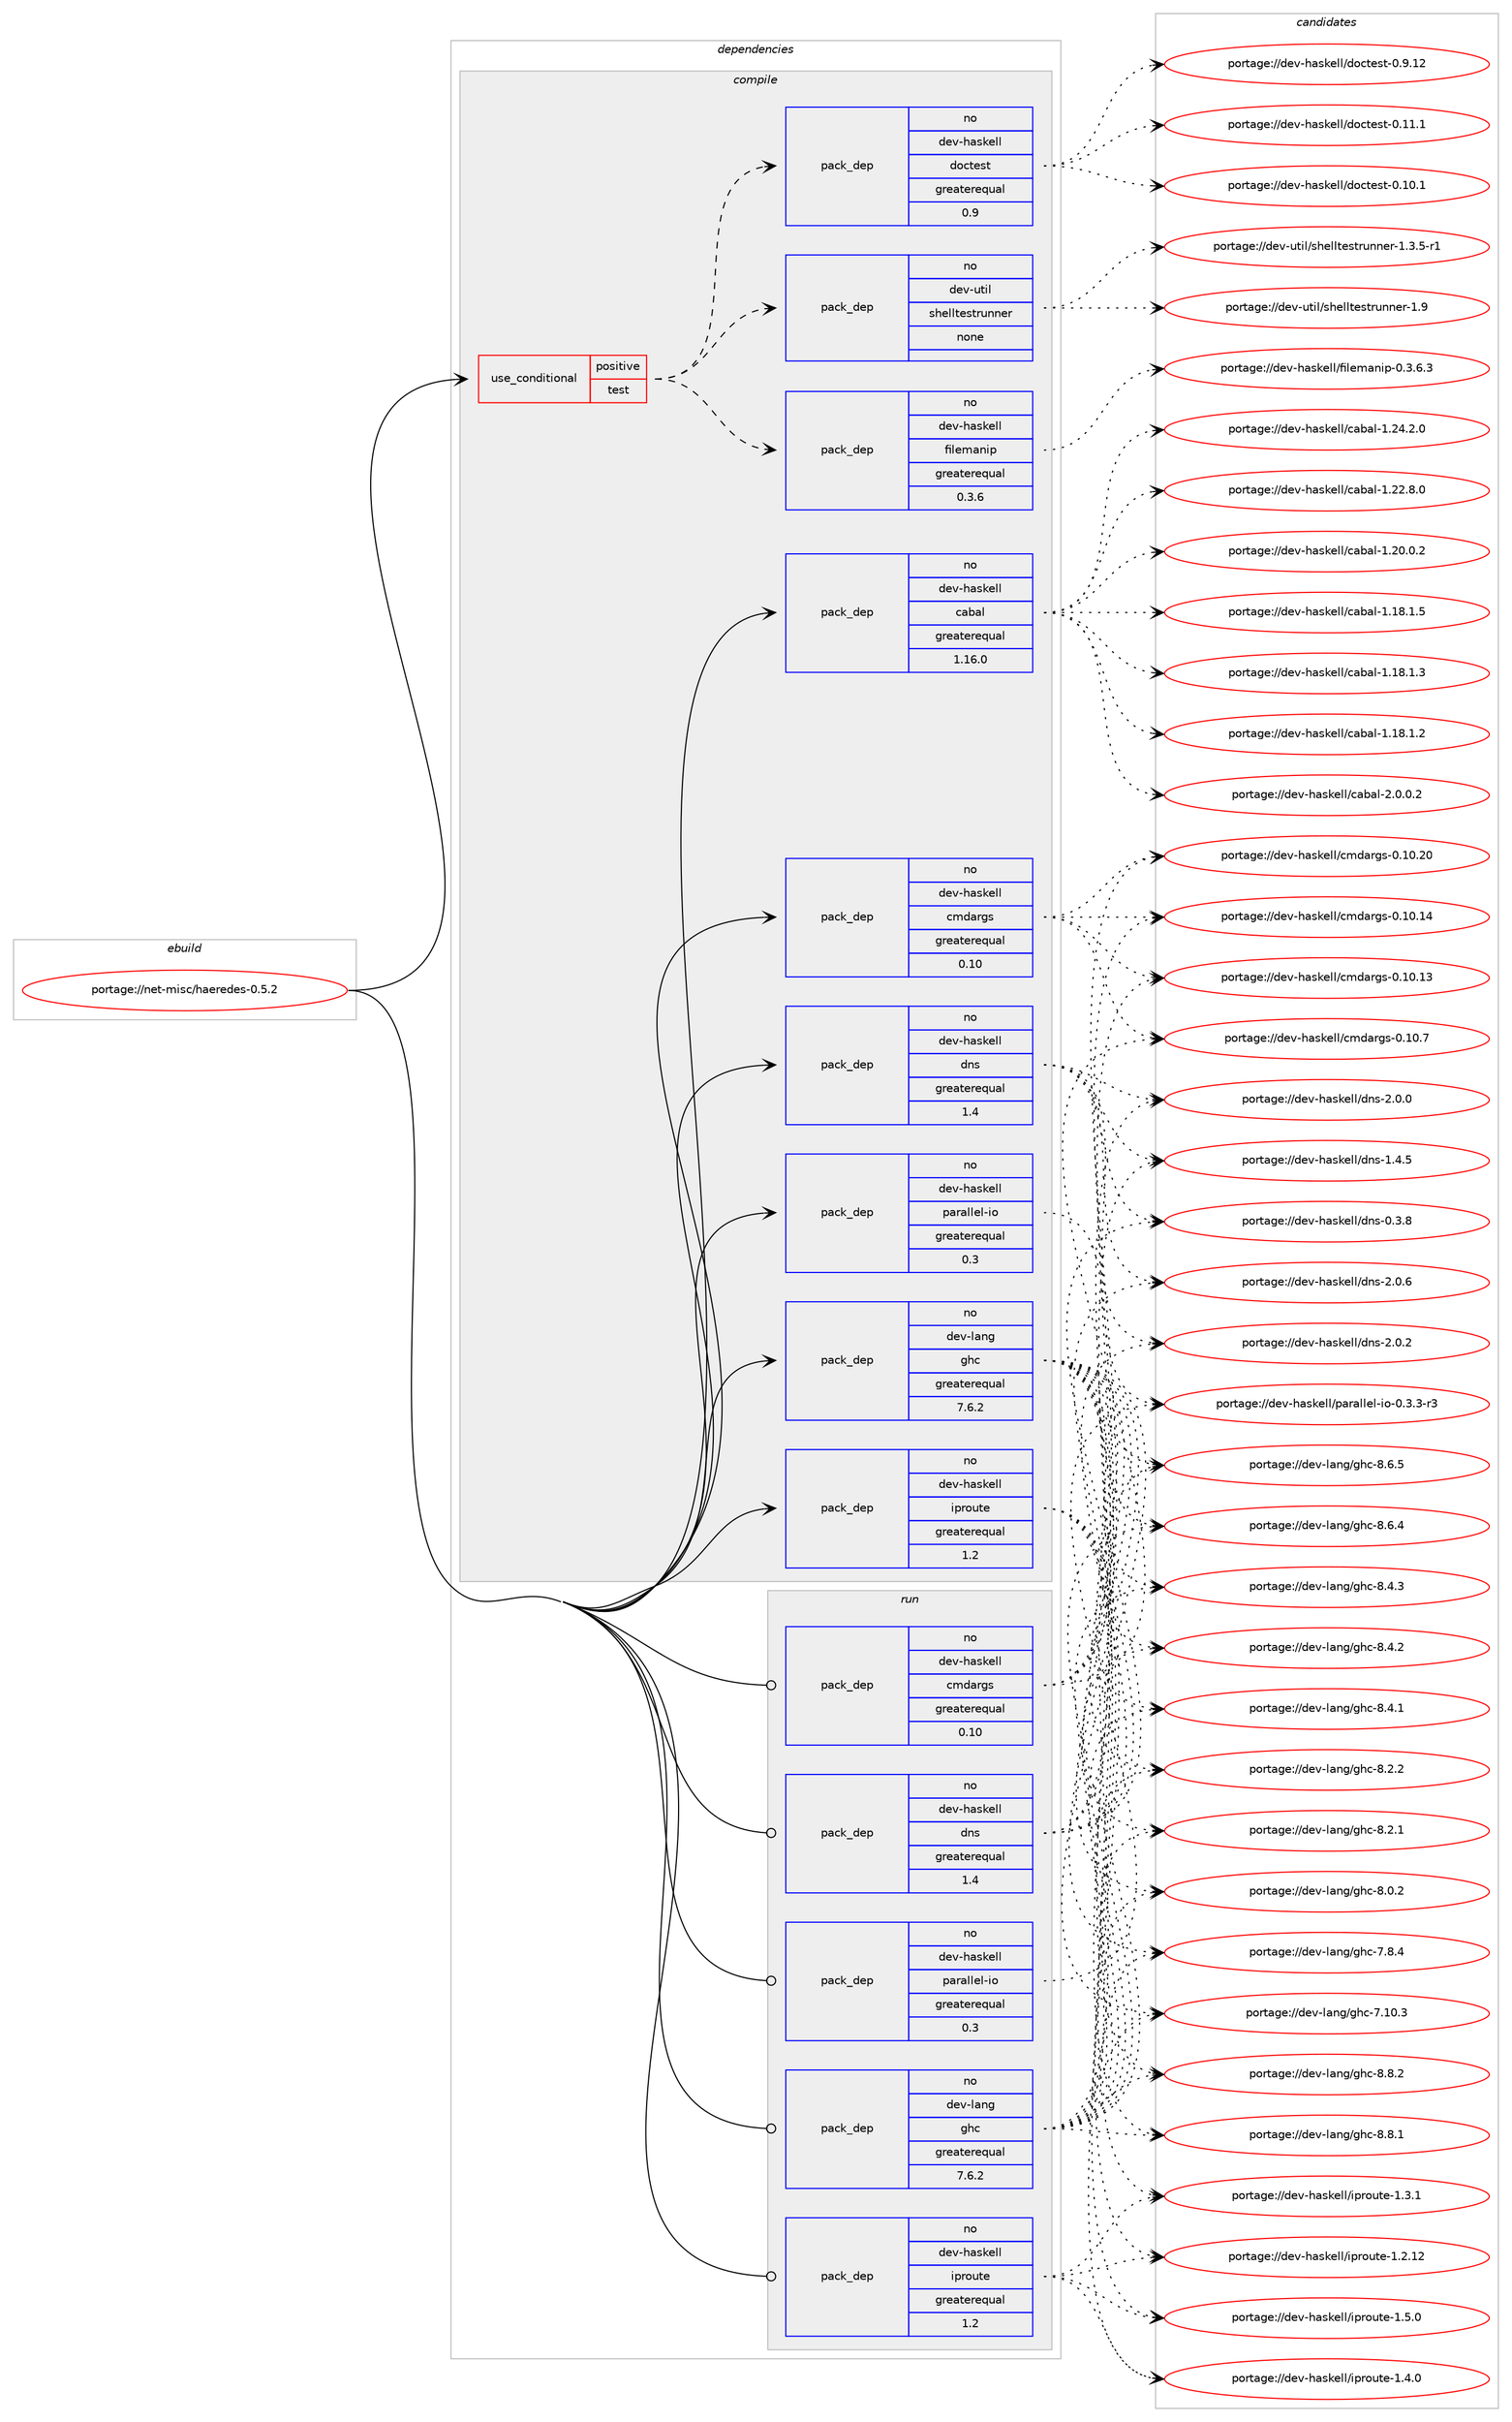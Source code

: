 digraph prolog {

# *************
# Graph options
# *************

newrank=true;
concentrate=true;
compound=true;
graph [rankdir=LR,fontname=Helvetica,fontsize=10,ranksep=1.5];#, ranksep=2.5, nodesep=0.2];
edge  [arrowhead=vee];
node  [fontname=Helvetica,fontsize=10];

# **********
# The ebuild
# **********

subgraph cluster_leftcol {
color=gray;
rank=same;
label=<<i>ebuild</i>>;
id [label="portage://net-misc/haeredes-0.5.2", color=red, width=4, href="../net-misc/haeredes-0.5.2.svg"];
}

# ****************
# The dependencies
# ****************

subgraph cluster_midcol {
color=gray;
label=<<i>dependencies</i>>;
subgraph cluster_compile {
fillcolor="#eeeeee";
style=filled;
label=<<i>compile</i>>;
subgraph cond5447 {
dependency32662 [label=<<TABLE BORDER="0" CELLBORDER="1" CELLSPACING="0" CELLPADDING="4"><TR><TD ROWSPAN="3" CELLPADDING="10">use_conditional</TD></TR><TR><TD>positive</TD></TR><TR><TD>test</TD></TR></TABLE>>, shape=none, color=red];
subgraph pack26432 {
dependency32663 [label=<<TABLE BORDER="0" CELLBORDER="1" CELLSPACING="0" CELLPADDING="4" WIDTH="220"><TR><TD ROWSPAN="6" CELLPADDING="30">pack_dep</TD></TR><TR><TD WIDTH="110">no</TD></TR><TR><TD>dev-haskell</TD></TR><TR><TD>doctest</TD></TR><TR><TD>greaterequal</TD></TR><TR><TD>0.9</TD></TR></TABLE>>, shape=none, color=blue];
}
dependency32662:e -> dependency32663:w [weight=20,style="dashed",arrowhead="vee"];
subgraph pack26433 {
dependency32664 [label=<<TABLE BORDER="0" CELLBORDER="1" CELLSPACING="0" CELLPADDING="4" WIDTH="220"><TR><TD ROWSPAN="6" CELLPADDING="30">pack_dep</TD></TR><TR><TD WIDTH="110">no</TD></TR><TR><TD>dev-haskell</TD></TR><TR><TD>filemanip</TD></TR><TR><TD>greaterequal</TD></TR><TR><TD>0.3.6</TD></TR></TABLE>>, shape=none, color=blue];
}
dependency32662:e -> dependency32664:w [weight=20,style="dashed",arrowhead="vee"];
subgraph pack26434 {
dependency32665 [label=<<TABLE BORDER="0" CELLBORDER="1" CELLSPACING="0" CELLPADDING="4" WIDTH="220"><TR><TD ROWSPAN="6" CELLPADDING="30">pack_dep</TD></TR><TR><TD WIDTH="110">no</TD></TR><TR><TD>dev-util</TD></TR><TR><TD>shelltestrunner</TD></TR><TR><TD>none</TD></TR><TR><TD></TD></TR></TABLE>>, shape=none, color=blue];
}
dependency32662:e -> dependency32665:w [weight=20,style="dashed",arrowhead="vee"];
}
id:e -> dependency32662:w [weight=20,style="solid",arrowhead="vee"];
subgraph pack26435 {
dependency32666 [label=<<TABLE BORDER="0" CELLBORDER="1" CELLSPACING="0" CELLPADDING="4" WIDTH="220"><TR><TD ROWSPAN="6" CELLPADDING="30">pack_dep</TD></TR><TR><TD WIDTH="110">no</TD></TR><TR><TD>dev-haskell</TD></TR><TR><TD>cabal</TD></TR><TR><TD>greaterequal</TD></TR><TR><TD>1.16.0</TD></TR></TABLE>>, shape=none, color=blue];
}
id:e -> dependency32666:w [weight=20,style="solid",arrowhead="vee"];
subgraph pack26436 {
dependency32667 [label=<<TABLE BORDER="0" CELLBORDER="1" CELLSPACING="0" CELLPADDING="4" WIDTH="220"><TR><TD ROWSPAN="6" CELLPADDING="30">pack_dep</TD></TR><TR><TD WIDTH="110">no</TD></TR><TR><TD>dev-haskell</TD></TR><TR><TD>cmdargs</TD></TR><TR><TD>greaterequal</TD></TR><TR><TD>0.10</TD></TR></TABLE>>, shape=none, color=blue];
}
id:e -> dependency32667:w [weight=20,style="solid",arrowhead="vee"];
subgraph pack26437 {
dependency32668 [label=<<TABLE BORDER="0" CELLBORDER="1" CELLSPACING="0" CELLPADDING="4" WIDTH="220"><TR><TD ROWSPAN="6" CELLPADDING="30">pack_dep</TD></TR><TR><TD WIDTH="110">no</TD></TR><TR><TD>dev-haskell</TD></TR><TR><TD>dns</TD></TR><TR><TD>greaterequal</TD></TR><TR><TD>1.4</TD></TR></TABLE>>, shape=none, color=blue];
}
id:e -> dependency32668:w [weight=20,style="solid",arrowhead="vee"];
subgraph pack26438 {
dependency32669 [label=<<TABLE BORDER="0" CELLBORDER="1" CELLSPACING="0" CELLPADDING="4" WIDTH="220"><TR><TD ROWSPAN="6" CELLPADDING="30">pack_dep</TD></TR><TR><TD WIDTH="110">no</TD></TR><TR><TD>dev-haskell</TD></TR><TR><TD>iproute</TD></TR><TR><TD>greaterequal</TD></TR><TR><TD>1.2</TD></TR></TABLE>>, shape=none, color=blue];
}
id:e -> dependency32669:w [weight=20,style="solid",arrowhead="vee"];
subgraph pack26439 {
dependency32670 [label=<<TABLE BORDER="0" CELLBORDER="1" CELLSPACING="0" CELLPADDING="4" WIDTH="220"><TR><TD ROWSPAN="6" CELLPADDING="30">pack_dep</TD></TR><TR><TD WIDTH="110">no</TD></TR><TR><TD>dev-haskell</TD></TR><TR><TD>parallel-io</TD></TR><TR><TD>greaterequal</TD></TR><TR><TD>0.3</TD></TR></TABLE>>, shape=none, color=blue];
}
id:e -> dependency32670:w [weight=20,style="solid",arrowhead="vee"];
subgraph pack26440 {
dependency32671 [label=<<TABLE BORDER="0" CELLBORDER="1" CELLSPACING="0" CELLPADDING="4" WIDTH="220"><TR><TD ROWSPAN="6" CELLPADDING="30">pack_dep</TD></TR><TR><TD WIDTH="110">no</TD></TR><TR><TD>dev-lang</TD></TR><TR><TD>ghc</TD></TR><TR><TD>greaterequal</TD></TR><TR><TD>7.6.2</TD></TR></TABLE>>, shape=none, color=blue];
}
id:e -> dependency32671:w [weight=20,style="solid",arrowhead="vee"];
}
subgraph cluster_compileandrun {
fillcolor="#eeeeee";
style=filled;
label=<<i>compile and run</i>>;
}
subgraph cluster_run {
fillcolor="#eeeeee";
style=filled;
label=<<i>run</i>>;
subgraph pack26441 {
dependency32672 [label=<<TABLE BORDER="0" CELLBORDER="1" CELLSPACING="0" CELLPADDING="4" WIDTH="220"><TR><TD ROWSPAN="6" CELLPADDING="30">pack_dep</TD></TR><TR><TD WIDTH="110">no</TD></TR><TR><TD>dev-haskell</TD></TR><TR><TD>cmdargs</TD></TR><TR><TD>greaterequal</TD></TR><TR><TD>0.10</TD></TR></TABLE>>, shape=none, color=blue];
}
id:e -> dependency32672:w [weight=20,style="solid",arrowhead="odot"];
subgraph pack26442 {
dependency32673 [label=<<TABLE BORDER="0" CELLBORDER="1" CELLSPACING="0" CELLPADDING="4" WIDTH="220"><TR><TD ROWSPAN="6" CELLPADDING="30">pack_dep</TD></TR><TR><TD WIDTH="110">no</TD></TR><TR><TD>dev-haskell</TD></TR><TR><TD>dns</TD></TR><TR><TD>greaterequal</TD></TR><TR><TD>1.4</TD></TR></TABLE>>, shape=none, color=blue];
}
id:e -> dependency32673:w [weight=20,style="solid",arrowhead="odot"];
subgraph pack26443 {
dependency32674 [label=<<TABLE BORDER="0" CELLBORDER="1" CELLSPACING="0" CELLPADDING="4" WIDTH="220"><TR><TD ROWSPAN="6" CELLPADDING="30">pack_dep</TD></TR><TR><TD WIDTH="110">no</TD></TR><TR><TD>dev-haskell</TD></TR><TR><TD>iproute</TD></TR><TR><TD>greaterequal</TD></TR><TR><TD>1.2</TD></TR></TABLE>>, shape=none, color=blue];
}
id:e -> dependency32674:w [weight=20,style="solid",arrowhead="odot"];
subgraph pack26444 {
dependency32675 [label=<<TABLE BORDER="0" CELLBORDER="1" CELLSPACING="0" CELLPADDING="4" WIDTH="220"><TR><TD ROWSPAN="6" CELLPADDING="30">pack_dep</TD></TR><TR><TD WIDTH="110">no</TD></TR><TR><TD>dev-haskell</TD></TR><TR><TD>parallel-io</TD></TR><TR><TD>greaterequal</TD></TR><TR><TD>0.3</TD></TR></TABLE>>, shape=none, color=blue];
}
id:e -> dependency32675:w [weight=20,style="solid",arrowhead="odot"];
subgraph pack26445 {
dependency32676 [label=<<TABLE BORDER="0" CELLBORDER="1" CELLSPACING="0" CELLPADDING="4" WIDTH="220"><TR><TD ROWSPAN="6" CELLPADDING="30">pack_dep</TD></TR><TR><TD WIDTH="110">no</TD></TR><TR><TD>dev-lang</TD></TR><TR><TD>ghc</TD></TR><TR><TD>greaterequal</TD></TR><TR><TD>7.6.2</TD></TR></TABLE>>, shape=none, color=blue];
}
id:e -> dependency32676:w [weight=20,style="solid",arrowhead="odot"];
}
}

# **************
# The candidates
# **************

subgraph cluster_choices {
rank=same;
color=gray;
label=<<i>candidates</i>>;

subgraph choice26432 {
color=black;
nodesep=1;
choice1001011184510497115107101108108471001119911610111511645484657464950 [label="portage://dev-haskell/doctest-0.9.12", color=red, width=4,href="../dev-haskell/doctest-0.9.12.svg"];
choice1001011184510497115107101108108471001119911610111511645484649494649 [label="portage://dev-haskell/doctest-0.11.1", color=red, width=4,href="../dev-haskell/doctest-0.11.1.svg"];
choice1001011184510497115107101108108471001119911610111511645484649484649 [label="portage://dev-haskell/doctest-0.10.1", color=red, width=4,href="../dev-haskell/doctest-0.10.1.svg"];
dependency32663:e -> choice1001011184510497115107101108108471001119911610111511645484657464950:w [style=dotted,weight="100"];
dependency32663:e -> choice1001011184510497115107101108108471001119911610111511645484649494649:w [style=dotted,weight="100"];
dependency32663:e -> choice1001011184510497115107101108108471001119911610111511645484649484649:w [style=dotted,weight="100"];
}
subgraph choice26433 {
color=black;
nodesep=1;
choice100101118451049711510710110810847102105108101109971101051124548465146544651 [label="portage://dev-haskell/filemanip-0.3.6.3", color=red, width=4,href="../dev-haskell/filemanip-0.3.6.3.svg"];
dependency32664:e -> choice100101118451049711510710110810847102105108101109971101051124548465146544651:w [style=dotted,weight="100"];
}
subgraph choice26434 {
color=black;
nodesep=1;
choice100101118451171161051084711510410110810811610111511611411711011010111445494657 [label="portage://dev-util/shelltestrunner-1.9", color=red, width=4,href="../dev-util/shelltestrunner-1.9.svg"];
choice10010111845117116105108471151041011081081161011151161141171101101011144549465146534511449 [label="portage://dev-util/shelltestrunner-1.3.5-r1", color=red, width=4,href="../dev-util/shelltestrunner-1.3.5-r1.svg"];
dependency32665:e -> choice100101118451171161051084711510410110810811610111511611411711011010111445494657:w [style=dotted,weight="100"];
dependency32665:e -> choice10010111845117116105108471151041011081081161011151161141171101101011144549465146534511449:w [style=dotted,weight="100"];
}
subgraph choice26435 {
color=black;
nodesep=1;
choice100101118451049711510710110810847999798971084550464846484650 [label="portage://dev-haskell/cabal-2.0.0.2", color=red, width=4,href="../dev-haskell/cabal-2.0.0.2.svg"];
choice10010111845104971151071011081084799979897108454946505246504648 [label="portage://dev-haskell/cabal-1.24.2.0", color=red, width=4,href="../dev-haskell/cabal-1.24.2.0.svg"];
choice10010111845104971151071011081084799979897108454946505046564648 [label="portage://dev-haskell/cabal-1.22.8.0", color=red, width=4,href="../dev-haskell/cabal-1.22.8.0.svg"];
choice10010111845104971151071011081084799979897108454946504846484650 [label="portage://dev-haskell/cabal-1.20.0.2", color=red, width=4,href="../dev-haskell/cabal-1.20.0.2.svg"];
choice10010111845104971151071011081084799979897108454946495646494653 [label="portage://dev-haskell/cabal-1.18.1.5", color=red, width=4,href="../dev-haskell/cabal-1.18.1.5.svg"];
choice10010111845104971151071011081084799979897108454946495646494651 [label="portage://dev-haskell/cabal-1.18.1.3", color=red, width=4,href="../dev-haskell/cabal-1.18.1.3.svg"];
choice10010111845104971151071011081084799979897108454946495646494650 [label="portage://dev-haskell/cabal-1.18.1.2", color=red, width=4,href="../dev-haskell/cabal-1.18.1.2.svg"];
dependency32666:e -> choice100101118451049711510710110810847999798971084550464846484650:w [style=dotted,weight="100"];
dependency32666:e -> choice10010111845104971151071011081084799979897108454946505246504648:w [style=dotted,weight="100"];
dependency32666:e -> choice10010111845104971151071011081084799979897108454946505046564648:w [style=dotted,weight="100"];
dependency32666:e -> choice10010111845104971151071011081084799979897108454946504846484650:w [style=dotted,weight="100"];
dependency32666:e -> choice10010111845104971151071011081084799979897108454946495646494653:w [style=dotted,weight="100"];
dependency32666:e -> choice10010111845104971151071011081084799979897108454946495646494651:w [style=dotted,weight="100"];
dependency32666:e -> choice10010111845104971151071011081084799979897108454946495646494650:w [style=dotted,weight="100"];
}
subgraph choice26436 {
color=black;
nodesep=1;
choice100101118451049711510710110810847991091009711410311545484649484655 [label="portage://dev-haskell/cmdargs-0.10.7", color=red, width=4,href="../dev-haskell/cmdargs-0.10.7.svg"];
choice10010111845104971151071011081084799109100971141031154548464948465048 [label="portage://dev-haskell/cmdargs-0.10.20", color=red, width=4,href="../dev-haskell/cmdargs-0.10.20.svg"];
choice10010111845104971151071011081084799109100971141031154548464948464952 [label="portage://dev-haskell/cmdargs-0.10.14", color=red, width=4,href="../dev-haskell/cmdargs-0.10.14.svg"];
choice10010111845104971151071011081084799109100971141031154548464948464951 [label="portage://dev-haskell/cmdargs-0.10.13", color=red, width=4,href="../dev-haskell/cmdargs-0.10.13.svg"];
dependency32667:e -> choice100101118451049711510710110810847991091009711410311545484649484655:w [style=dotted,weight="100"];
dependency32667:e -> choice10010111845104971151071011081084799109100971141031154548464948465048:w [style=dotted,weight="100"];
dependency32667:e -> choice10010111845104971151071011081084799109100971141031154548464948464952:w [style=dotted,weight="100"];
dependency32667:e -> choice10010111845104971151071011081084799109100971141031154548464948464951:w [style=dotted,weight="100"];
}
subgraph choice26437 {
color=black;
nodesep=1;
choice100101118451049711510710110810847100110115455046484654 [label="portage://dev-haskell/dns-2.0.6", color=red, width=4,href="../dev-haskell/dns-2.0.6.svg"];
choice100101118451049711510710110810847100110115455046484650 [label="portage://dev-haskell/dns-2.0.2", color=red, width=4,href="../dev-haskell/dns-2.0.2.svg"];
choice100101118451049711510710110810847100110115455046484648 [label="portage://dev-haskell/dns-2.0.0", color=red, width=4,href="../dev-haskell/dns-2.0.0.svg"];
choice100101118451049711510710110810847100110115454946524653 [label="portage://dev-haskell/dns-1.4.5", color=red, width=4,href="../dev-haskell/dns-1.4.5.svg"];
choice100101118451049711510710110810847100110115454846514656 [label="portage://dev-haskell/dns-0.3.8", color=red, width=4,href="../dev-haskell/dns-0.3.8.svg"];
dependency32668:e -> choice100101118451049711510710110810847100110115455046484654:w [style=dotted,weight="100"];
dependency32668:e -> choice100101118451049711510710110810847100110115455046484650:w [style=dotted,weight="100"];
dependency32668:e -> choice100101118451049711510710110810847100110115455046484648:w [style=dotted,weight="100"];
dependency32668:e -> choice100101118451049711510710110810847100110115454946524653:w [style=dotted,weight="100"];
dependency32668:e -> choice100101118451049711510710110810847100110115454846514656:w [style=dotted,weight="100"];
}
subgraph choice26438 {
color=black;
nodesep=1;
choice100101118451049711510710110810847105112114111117116101454946534648 [label="portage://dev-haskell/iproute-1.5.0", color=red, width=4,href="../dev-haskell/iproute-1.5.0.svg"];
choice100101118451049711510710110810847105112114111117116101454946524648 [label="portage://dev-haskell/iproute-1.4.0", color=red, width=4,href="../dev-haskell/iproute-1.4.0.svg"];
choice100101118451049711510710110810847105112114111117116101454946514649 [label="portage://dev-haskell/iproute-1.3.1", color=red, width=4,href="../dev-haskell/iproute-1.3.1.svg"];
choice10010111845104971151071011081084710511211411111711610145494650464950 [label="portage://dev-haskell/iproute-1.2.12", color=red, width=4,href="../dev-haskell/iproute-1.2.12.svg"];
dependency32669:e -> choice100101118451049711510710110810847105112114111117116101454946534648:w [style=dotted,weight="100"];
dependency32669:e -> choice100101118451049711510710110810847105112114111117116101454946524648:w [style=dotted,weight="100"];
dependency32669:e -> choice100101118451049711510710110810847105112114111117116101454946514649:w [style=dotted,weight="100"];
dependency32669:e -> choice10010111845104971151071011081084710511211411111711610145494650464950:w [style=dotted,weight="100"];
}
subgraph choice26439 {
color=black;
nodesep=1;
choice1001011184510497115107101108108471129711497108108101108451051114548465146514511451 [label="portage://dev-haskell/parallel-io-0.3.3-r3", color=red, width=4,href="../dev-haskell/parallel-io-0.3.3-r3.svg"];
dependency32670:e -> choice1001011184510497115107101108108471129711497108108101108451051114548465146514511451:w [style=dotted,weight="100"];
}
subgraph choice26440 {
color=black;
nodesep=1;
choice10010111845108971101034710310499455646564650 [label="portage://dev-lang/ghc-8.8.2", color=red, width=4,href="../dev-lang/ghc-8.8.2.svg"];
choice10010111845108971101034710310499455646564649 [label="portage://dev-lang/ghc-8.8.1", color=red, width=4,href="../dev-lang/ghc-8.8.1.svg"];
choice10010111845108971101034710310499455646544653 [label="portage://dev-lang/ghc-8.6.5", color=red, width=4,href="../dev-lang/ghc-8.6.5.svg"];
choice10010111845108971101034710310499455646544652 [label="portage://dev-lang/ghc-8.6.4", color=red, width=4,href="../dev-lang/ghc-8.6.4.svg"];
choice10010111845108971101034710310499455646524651 [label="portage://dev-lang/ghc-8.4.3", color=red, width=4,href="../dev-lang/ghc-8.4.3.svg"];
choice10010111845108971101034710310499455646524650 [label="portage://dev-lang/ghc-8.4.2", color=red, width=4,href="../dev-lang/ghc-8.4.2.svg"];
choice10010111845108971101034710310499455646524649 [label="portage://dev-lang/ghc-8.4.1", color=red, width=4,href="../dev-lang/ghc-8.4.1.svg"];
choice10010111845108971101034710310499455646504650 [label="portage://dev-lang/ghc-8.2.2", color=red, width=4,href="../dev-lang/ghc-8.2.2.svg"];
choice10010111845108971101034710310499455646504649 [label="portage://dev-lang/ghc-8.2.1", color=red, width=4,href="../dev-lang/ghc-8.2.1.svg"];
choice10010111845108971101034710310499455646484650 [label="portage://dev-lang/ghc-8.0.2", color=red, width=4,href="../dev-lang/ghc-8.0.2.svg"];
choice10010111845108971101034710310499455546564652 [label="portage://dev-lang/ghc-7.8.4", color=red, width=4,href="../dev-lang/ghc-7.8.4.svg"];
choice1001011184510897110103471031049945554649484651 [label="portage://dev-lang/ghc-7.10.3", color=red, width=4,href="../dev-lang/ghc-7.10.3.svg"];
dependency32671:e -> choice10010111845108971101034710310499455646564650:w [style=dotted,weight="100"];
dependency32671:e -> choice10010111845108971101034710310499455646564649:w [style=dotted,weight="100"];
dependency32671:e -> choice10010111845108971101034710310499455646544653:w [style=dotted,weight="100"];
dependency32671:e -> choice10010111845108971101034710310499455646544652:w [style=dotted,weight="100"];
dependency32671:e -> choice10010111845108971101034710310499455646524651:w [style=dotted,weight="100"];
dependency32671:e -> choice10010111845108971101034710310499455646524650:w [style=dotted,weight="100"];
dependency32671:e -> choice10010111845108971101034710310499455646524649:w [style=dotted,weight="100"];
dependency32671:e -> choice10010111845108971101034710310499455646504650:w [style=dotted,weight="100"];
dependency32671:e -> choice10010111845108971101034710310499455646504649:w [style=dotted,weight="100"];
dependency32671:e -> choice10010111845108971101034710310499455646484650:w [style=dotted,weight="100"];
dependency32671:e -> choice10010111845108971101034710310499455546564652:w [style=dotted,weight="100"];
dependency32671:e -> choice1001011184510897110103471031049945554649484651:w [style=dotted,weight="100"];
}
subgraph choice26441 {
color=black;
nodesep=1;
choice100101118451049711510710110810847991091009711410311545484649484655 [label="portage://dev-haskell/cmdargs-0.10.7", color=red, width=4,href="../dev-haskell/cmdargs-0.10.7.svg"];
choice10010111845104971151071011081084799109100971141031154548464948465048 [label="portage://dev-haskell/cmdargs-0.10.20", color=red, width=4,href="../dev-haskell/cmdargs-0.10.20.svg"];
choice10010111845104971151071011081084799109100971141031154548464948464952 [label="portage://dev-haskell/cmdargs-0.10.14", color=red, width=4,href="../dev-haskell/cmdargs-0.10.14.svg"];
choice10010111845104971151071011081084799109100971141031154548464948464951 [label="portage://dev-haskell/cmdargs-0.10.13", color=red, width=4,href="../dev-haskell/cmdargs-0.10.13.svg"];
dependency32672:e -> choice100101118451049711510710110810847991091009711410311545484649484655:w [style=dotted,weight="100"];
dependency32672:e -> choice10010111845104971151071011081084799109100971141031154548464948465048:w [style=dotted,weight="100"];
dependency32672:e -> choice10010111845104971151071011081084799109100971141031154548464948464952:w [style=dotted,weight="100"];
dependency32672:e -> choice10010111845104971151071011081084799109100971141031154548464948464951:w [style=dotted,weight="100"];
}
subgraph choice26442 {
color=black;
nodesep=1;
choice100101118451049711510710110810847100110115455046484654 [label="portage://dev-haskell/dns-2.0.6", color=red, width=4,href="../dev-haskell/dns-2.0.6.svg"];
choice100101118451049711510710110810847100110115455046484650 [label="portage://dev-haskell/dns-2.0.2", color=red, width=4,href="../dev-haskell/dns-2.0.2.svg"];
choice100101118451049711510710110810847100110115455046484648 [label="portage://dev-haskell/dns-2.0.0", color=red, width=4,href="../dev-haskell/dns-2.0.0.svg"];
choice100101118451049711510710110810847100110115454946524653 [label="portage://dev-haskell/dns-1.4.5", color=red, width=4,href="../dev-haskell/dns-1.4.5.svg"];
choice100101118451049711510710110810847100110115454846514656 [label="portage://dev-haskell/dns-0.3.8", color=red, width=4,href="../dev-haskell/dns-0.3.8.svg"];
dependency32673:e -> choice100101118451049711510710110810847100110115455046484654:w [style=dotted,weight="100"];
dependency32673:e -> choice100101118451049711510710110810847100110115455046484650:w [style=dotted,weight="100"];
dependency32673:e -> choice100101118451049711510710110810847100110115455046484648:w [style=dotted,weight="100"];
dependency32673:e -> choice100101118451049711510710110810847100110115454946524653:w [style=dotted,weight="100"];
dependency32673:e -> choice100101118451049711510710110810847100110115454846514656:w [style=dotted,weight="100"];
}
subgraph choice26443 {
color=black;
nodesep=1;
choice100101118451049711510710110810847105112114111117116101454946534648 [label="portage://dev-haskell/iproute-1.5.0", color=red, width=4,href="../dev-haskell/iproute-1.5.0.svg"];
choice100101118451049711510710110810847105112114111117116101454946524648 [label="portage://dev-haskell/iproute-1.4.0", color=red, width=4,href="../dev-haskell/iproute-1.4.0.svg"];
choice100101118451049711510710110810847105112114111117116101454946514649 [label="portage://dev-haskell/iproute-1.3.1", color=red, width=4,href="../dev-haskell/iproute-1.3.1.svg"];
choice10010111845104971151071011081084710511211411111711610145494650464950 [label="portage://dev-haskell/iproute-1.2.12", color=red, width=4,href="../dev-haskell/iproute-1.2.12.svg"];
dependency32674:e -> choice100101118451049711510710110810847105112114111117116101454946534648:w [style=dotted,weight="100"];
dependency32674:e -> choice100101118451049711510710110810847105112114111117116101454946524648:w [style=dotted,weight="100"];
dependency32674:e -> choice100101118451049711510710110810847105112114111117116101454946514649:w [style=dotted,weight="100"];
dependency32674:e -> choice10010111845104971151071011081084710511211411111711610145494650464950:w [style=dotted,weight="100"];
}
subgraph choice26444 {
color=black;
nodesep=1;
choice1001011184510497115107101108108471129711497108108101108451051114548465146514511451 [label="portage://dev-haskell/parallel-io-0.3.3-r3", color=red, width=4,href="../dev-haskell/parallel-io-0.3.3-r3.svg"];
dependency32675:e -> choice1001011184510497115107101108108471129711497108108101108451051114548465146514511451:w [style=dotted,weight="100"];
}
subgraph choice26445 {
color=black;
nodesep=1;
choice10010111845108971101034710310499455646564650 [label="portage://dev-lang/ghc-8.8.2", color=red, width=4,href="../dev-lang/ghc-8.8.2.svg"];
choice10010111845108971101034710310499455646564649 [label="portage://dev-lang/ghc-8.8.1", color=red, width=4,href="../dev-lang/ghc-8.8.1.svg"];
choice10010111845108971101034710310499455646544653 [label="portage://dev-lang/ghc-8.6.5", color=red, width=4,href="../dev-lang/ghc-8.6.5.svg"];
choice10010111845108971101034710310499455646544652 [label="portage://dev-lang/ghc-8.6.4", color=red, width=4,href="../dev-lang/ghc-8.6.4.svg"];
choice10010111845108971101034710310499455646524651 [label="portage://dev-lang/ghc-8.4.3", color=red, width=4,href="../dev-lang/ghc-8.4.3.svg"];
choice10010111845108971101034710310499455646524650 [label="portage://dev-lang/ghc-8.4.2", color=red, width=4,href="../dev-lang/ghc-8.4.2.svg"];
choice10010111845108971101034710310499455646524649 [label="portage://dev-lang/ghc-8.4.1", color=red, width=4,href="../dev-lang/ghc-8.4.1.svg"];
choice10010111845108971101034710310499455646504650 [label="portage://dev-lang/ghc-8.2.2", color=red, width=4,href="../dev-lang/ghc-8.2.2.svg"];
choice10010111845108971101034710310499455646504649 [label="portage://dev-lang/ghc-8.2.1", color=red, width=4,href="../dev-lang/ghc-8.2.1.svg"];
choice10010111845108971101034710310499455646484650 [label="portage://dev-lang/ghc-8.0.2", color=red, width=4,href="../dev-lang/ghc-8.0.2.svg"];
choice10010111845108971101034710310499455546564652 [label="portage://dev-lang/ghc-7.8.4", color=red, width=4,href="../dev-lang/ghc-7.8.4.svg"];
choice1001011184510897110103471031049945554649484651 [label="portage://dev-lang/ghc-7.10.3", color=red, width=4,href="../dev-lang/ghc-7.10.3.svg"];
dependency32676:e -> choice10010111845108971101034710310499455646564650:w [style=dotted,weight="100"];
dependency32676:e -> choice10010111845108971101034710310499455646564649:w [style=dotted,weight="100"];
dependency32676:e -> choice10010111845108971101034710310499455646544653:w [style=dotted,weight="100"];
dependency32676:e -> choice10010111845108971101034710310499455646544652:w [style=dotted,weight="100"];
dependency32676:e -> choice10010111845108971101034710310499455646524651:w [style=dotted,weight="100"];
dependency32676:e -> choice10010111845108971101034710310499455646524650:w [style=dotted,weight="100"];
dependency32676:e -> choice10010111845108971101034710310499455646524649:w [style=dotted,weight="100"];
dependency32676:e -> choice10010111845108971101034710310499455646504650:w [style=dotted,weight="100"];
dependency32676:e -> choice10010111845108971101034710310499455646504649:w [style=dotted,weight="100"];
dependency32676:e -> choice10010111845108971101034710310499455646484650:w [style=dotted,weight="100"];
dependency32676:e -> choice10010111845108971101034710310499455546564652:w [style=dotted,weight="100"];
dependency32676:e -> choice1001011184510897110103471031049945554649484651:w [style=dotted,weight="100"];
}
}

}

